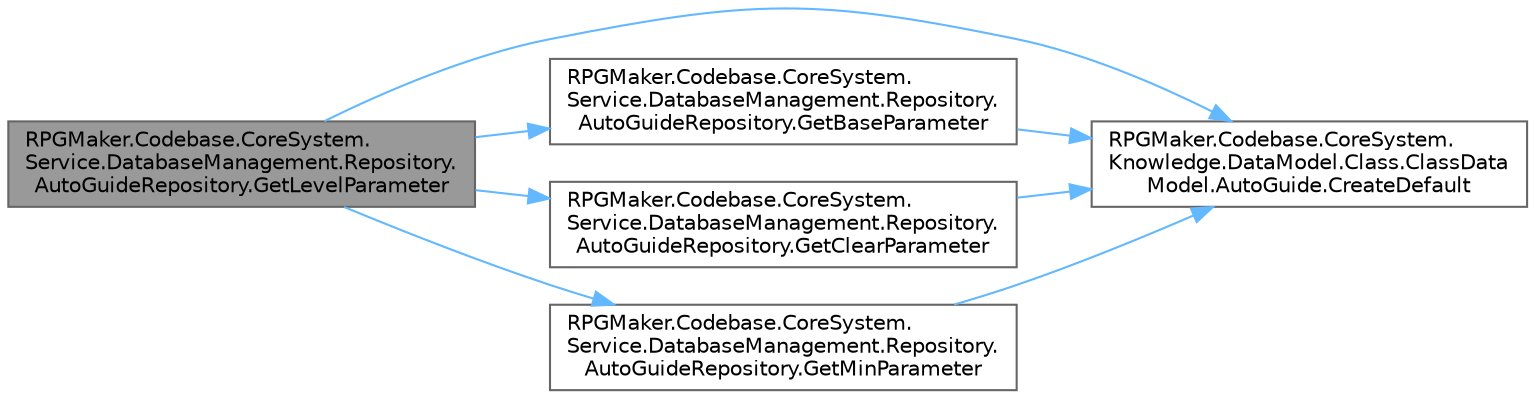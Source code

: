 digraph "RPGMaker.Codebase.CoreSystem.Service.DatabaseManagement.Repository.AutoGuideRepository.GetLevelParameter"
{
 // LATEX_PDF_SIZE
  bgcolor="transparent";
  edge [fontname=Helvetica,fontsize=10,labelfontname=Helvetica,labelfontsize=10];
  node [fontname=Helvetica,fontsize=10,shape=box,height=0.2,width=0.4];
  rankdir="LR";
  Node1 [id="Node000001",label="RPGMaker.Codebase.CoreSystem.\lService.DatabaseManagement.Repository.\lAutoGuideRepository.GetLevelParameter",height=0.2,width=0.4,color="gray40", fillcolor="grey60", style="filled", fontcolor="black",tooltip=" "];
  Node1 -> Node2 [id="edge1_Node000001_Node000002",color="steelblue1",style="solid",tooltip=" "];
  Node2 [id="Node000002",label="RPGMaker.Codebase.CoreSystem.\lKnowledge.DataModel.Class.ClassData\lModel.AutoGuide.CreateDefault",height=0.2,width=0.4,color="grey40", fillcolor="white", style="filled",URL="$da/d13/class_r_p_g_maker_1_1_codebase_1_1_core_system_1_1_knowledge_1_1_data_model_1_1_class_1_1_class_data_model_1_1_auto_guide.html#a60af26408575d27a0acca8fae82a3943",tooltip=" "];
  Node1 -> Node3 [id="edge2_Node000001_Node000003",color="steelblue1",style="solid",tooltip=" "];
  Node3 [id="Node000003",label="RPGMaker.Codebase.CoreSystem.\lService.DatabaseManagement.Repository.\lAutoGuideRepository.GetBaseParameter",height=0.2,width=0.4,color="grey40", fillcolor="white", style="filled",URL="$dc/d23/class_r_p_g_maker_1_1_codebase_1_1_core_system_1_1_service_1_1_database_management_1_1_repository_1_1_auto_guide_repository.html#aab891f273011137b212cd7f20ac3bc2f",tooltip=" "];
  Node3 -> Node2 [id="edge3_Node000003_Node000002",color="steelblue1",style="solid",tooltip=" "];
  Node1 -> Node4 [id="edge4_Node000001_Node000004",color="steelblue1",style="solid",tooltip=" "];
  Node4 [id="Node000004",label="RPGMaker.Codebase.CoreSystem.\lService.DatabaseManagement.Repository.\lAutoGuideRepository.GetClearParameter",height=0.2,width=0.4,color="grey40", fillcolor="white", style="filled",URL="$dc/d23/class_r_p_g_maker_1_1_codebase_1_1_core_system_1_1_service_1_1_database_management_1_1_repository_1_1_auto_guide_repository.html#abc5c206fe59f5f0a229449c330f147c4",tooltip=" "];
  Node4 -> Node2 [id="edge5_Node000004_Node000002",color="steelblue1",style="solid",tooltip=" "];
  Node1 -> Node5 [id="edge6_Node000001_Node000005",color="steelblue1",style="solid",tooltip=" "];
  Node5 [id="Node000005",label="RPGMaker.Codebase.CoreSystem.\lService.DatabaseManagement.Repository.\lAutoGuideRepository.GetMinParameter",height=0.2,width=0.4,color="grey40", fillcolor="white", style="filled",URL="$dc/d23/class_r_p_g_maker_1_1_codebase_1_1_core_system_1_1_service_1_1_database_management_1_1_repository_1_1_auto_guide_repository.html#a28280cf9db06ada8042d5adf1afa7a4c",tooltip=" "];
  Node5 -> Node2 [id="edge7_Node000005_Node000002",color="steelblue1",style="solid",tooltip=" "];
}
